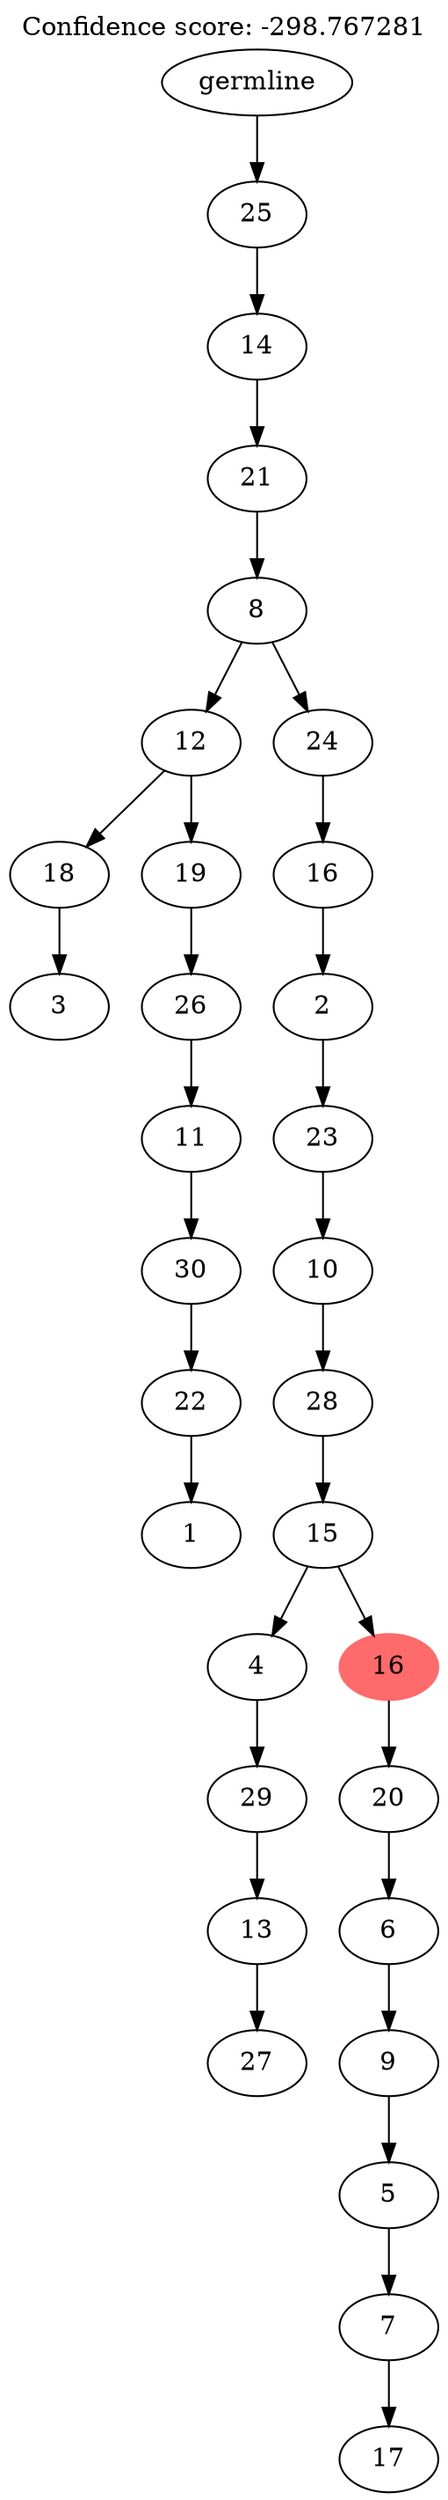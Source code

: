 digraph g {
	"30" -> "31";
	"31" [label="3"];
	"28" -> "29";
	"29" [label="1"];
	"27" -> "28";
	"28" [label="22"];
	"26" -> "27";
	"27" [label="30"];
	"25" -> "26";
	"26" [label="11"];
	"24" -> "25";
	"25" [label="26"];
	"23" -> "24";
	"24" [label="19"];
	"23" -> "30";
	"30" [label="18"];
	"21" -> "22";
	"22" [label="27"];
	"20" -> "21";
	"21" [label="13"];
	"19" -> "20";
	"20" [label="29"];
	"17" -> "18";
	"18" [label="17"];
	"16" -> "17";
	"17" [label="7"];
	"15" -> "16";
	"16" [label="5"];
	"14" -> "15";
	"15" [label="9"];
	"13" -> "14";
	"14" [label="6"];
	"12" -> "13";
	"13" [label="20"];
	"11" -> "12";
	"12" [color=indianred1, style=filled, label="16"];
	"11" -> "19";
	"19" [label="4"];
	"10" -> "11";
	"11" [label="15"];
	"9" -> "10";
	"10" [label="28"];
	"8" -> "9";
	"9" [label="10"];
	"7" -> "8";
	"8" [label="23"];
	"6" -> "7";
	"7" [label="2"];
	"5" -> "6";
	"6" [label="16"];
	"4" -> "5";
	"5" [label="24"];
	"4" -> "23";
	"23" [label="12"];
	"3" -> "4";
	"4" [label="8"];
	"2" -> "3";
	"3" [label="21"];
	"1" -> "2";
	"2" [label="14"];
	"0" -> "1";
	"1" [label="25"];
	"0" [label="germline"];
	labelloc="t";
	label="Confidence score: -298.767281";
}
